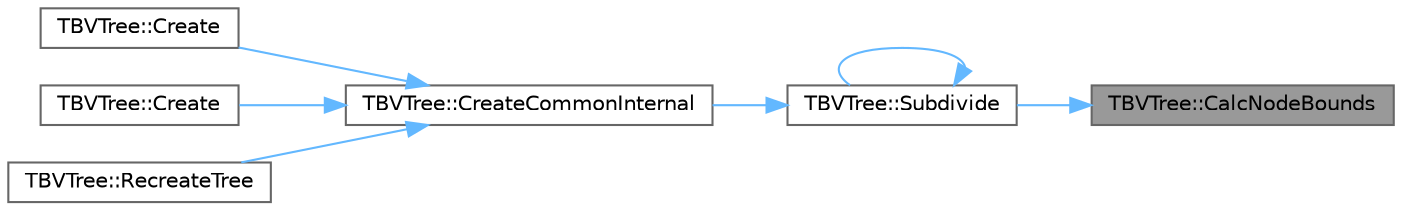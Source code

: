 digraph "TBVTree::CalcNodeBounds"
{
 // INTERACTIVE_SVG=YES
 // LATEX_PDF_SIZE
  bgcolor="transparent";
  edge [fontname=Helvetica,fontsize=10,labelfontname=Helvetica,labelfontsize=10];
  node [fontname=Helvetica,fontsize=10,shape=box,height=0.2,width=0.4];
  rankdir="RL";
  Node1 [id="Node000001",label="TBVTree::CalcNodeBounds",height=0.2,width=0.4,color="gray40", fillcolor="grey60", style="filled", fontcolor="black",tooltip=" "];
  Node1 -> Node2 [id="edge1_Node000001_Node000002",dir="back",color="steelblue1",style="solid",tooltip=" "];
  Node2 [id="Node000002",label="TBVTree::Subdivide",height=0.2,width=0.4,color="grey40", fillcolor="white", style="filled",URL="$d2/d49/structTBVTree.html#a4188e34a89709e1bc318118442fd7026",tooltip=" "];
  Node2 -> Node3 [id="edge2_Node000002_Node000003",dir="back",color="steelblue1",style="solid",tooltip=" "];
  Node3 [id="Node000003",label="TBVTree::CreateCommonInternal",height=0.2,width=0.4,color="grey40", fillcolor="white", style="filled",URL="$d2/d49/structTBVTree.html#acb4c498c762cb58d3308d6f495a8f334",tooltip=" "];
  Node3 -> Node4 [id="edge3_Node000003_Node000004",dir="back",color="steelblue1",style="solid",tooltip=" "];
  Node4 [id="Node000004",label="TBVTree::Create",height=0.2,width=0.4,color="grey40", fillcolor="white", style="filled",URL="$d2/d49/structTBVTree.html#a6ea7a7761af9077151ef8e708d941b62",tooltip=" "];
  Node3 -> Node5 [id="edge4_Node000003_Node000005",dir="back",color="steelblue1",style="solid",tooltip=" "];
  Node5 [id="Node000005",label="TBVTree::Create",height=0.2,width=0.4,color="grey40", fillcolor="white", style="filled",URL="$d2/d49/structTBVTree.html#a6180b7aedc26cd9a0413fcdc8f8186e2",tooltip=" "];
  Node3 -> Node6 [id="edge5_Node000003_Node000006",dir="back",color="steelblue1",style="solid",tooltip=" "];
  Node6 [id="Node000006",label="TBVTree::RecreateTree",height=0.2,width=0.4,color="grey40", fillcolor="white", style="filled",URL="$d2/d49/structTBVTree.html#a73923ac405f2a815de56962886b81692",tooltip=" "];
  Node2 -> Node2 [id="edge6_Node000002_Node000002",dir="back",color="steelblue1",style="solid",tooltip=" "];
}
